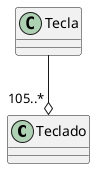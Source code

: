 @startuml

class Teclado
class Tecla

Tecla --o "105..*" Teclado

@enduml

Un teclado tiene por lo menos 105 teclas